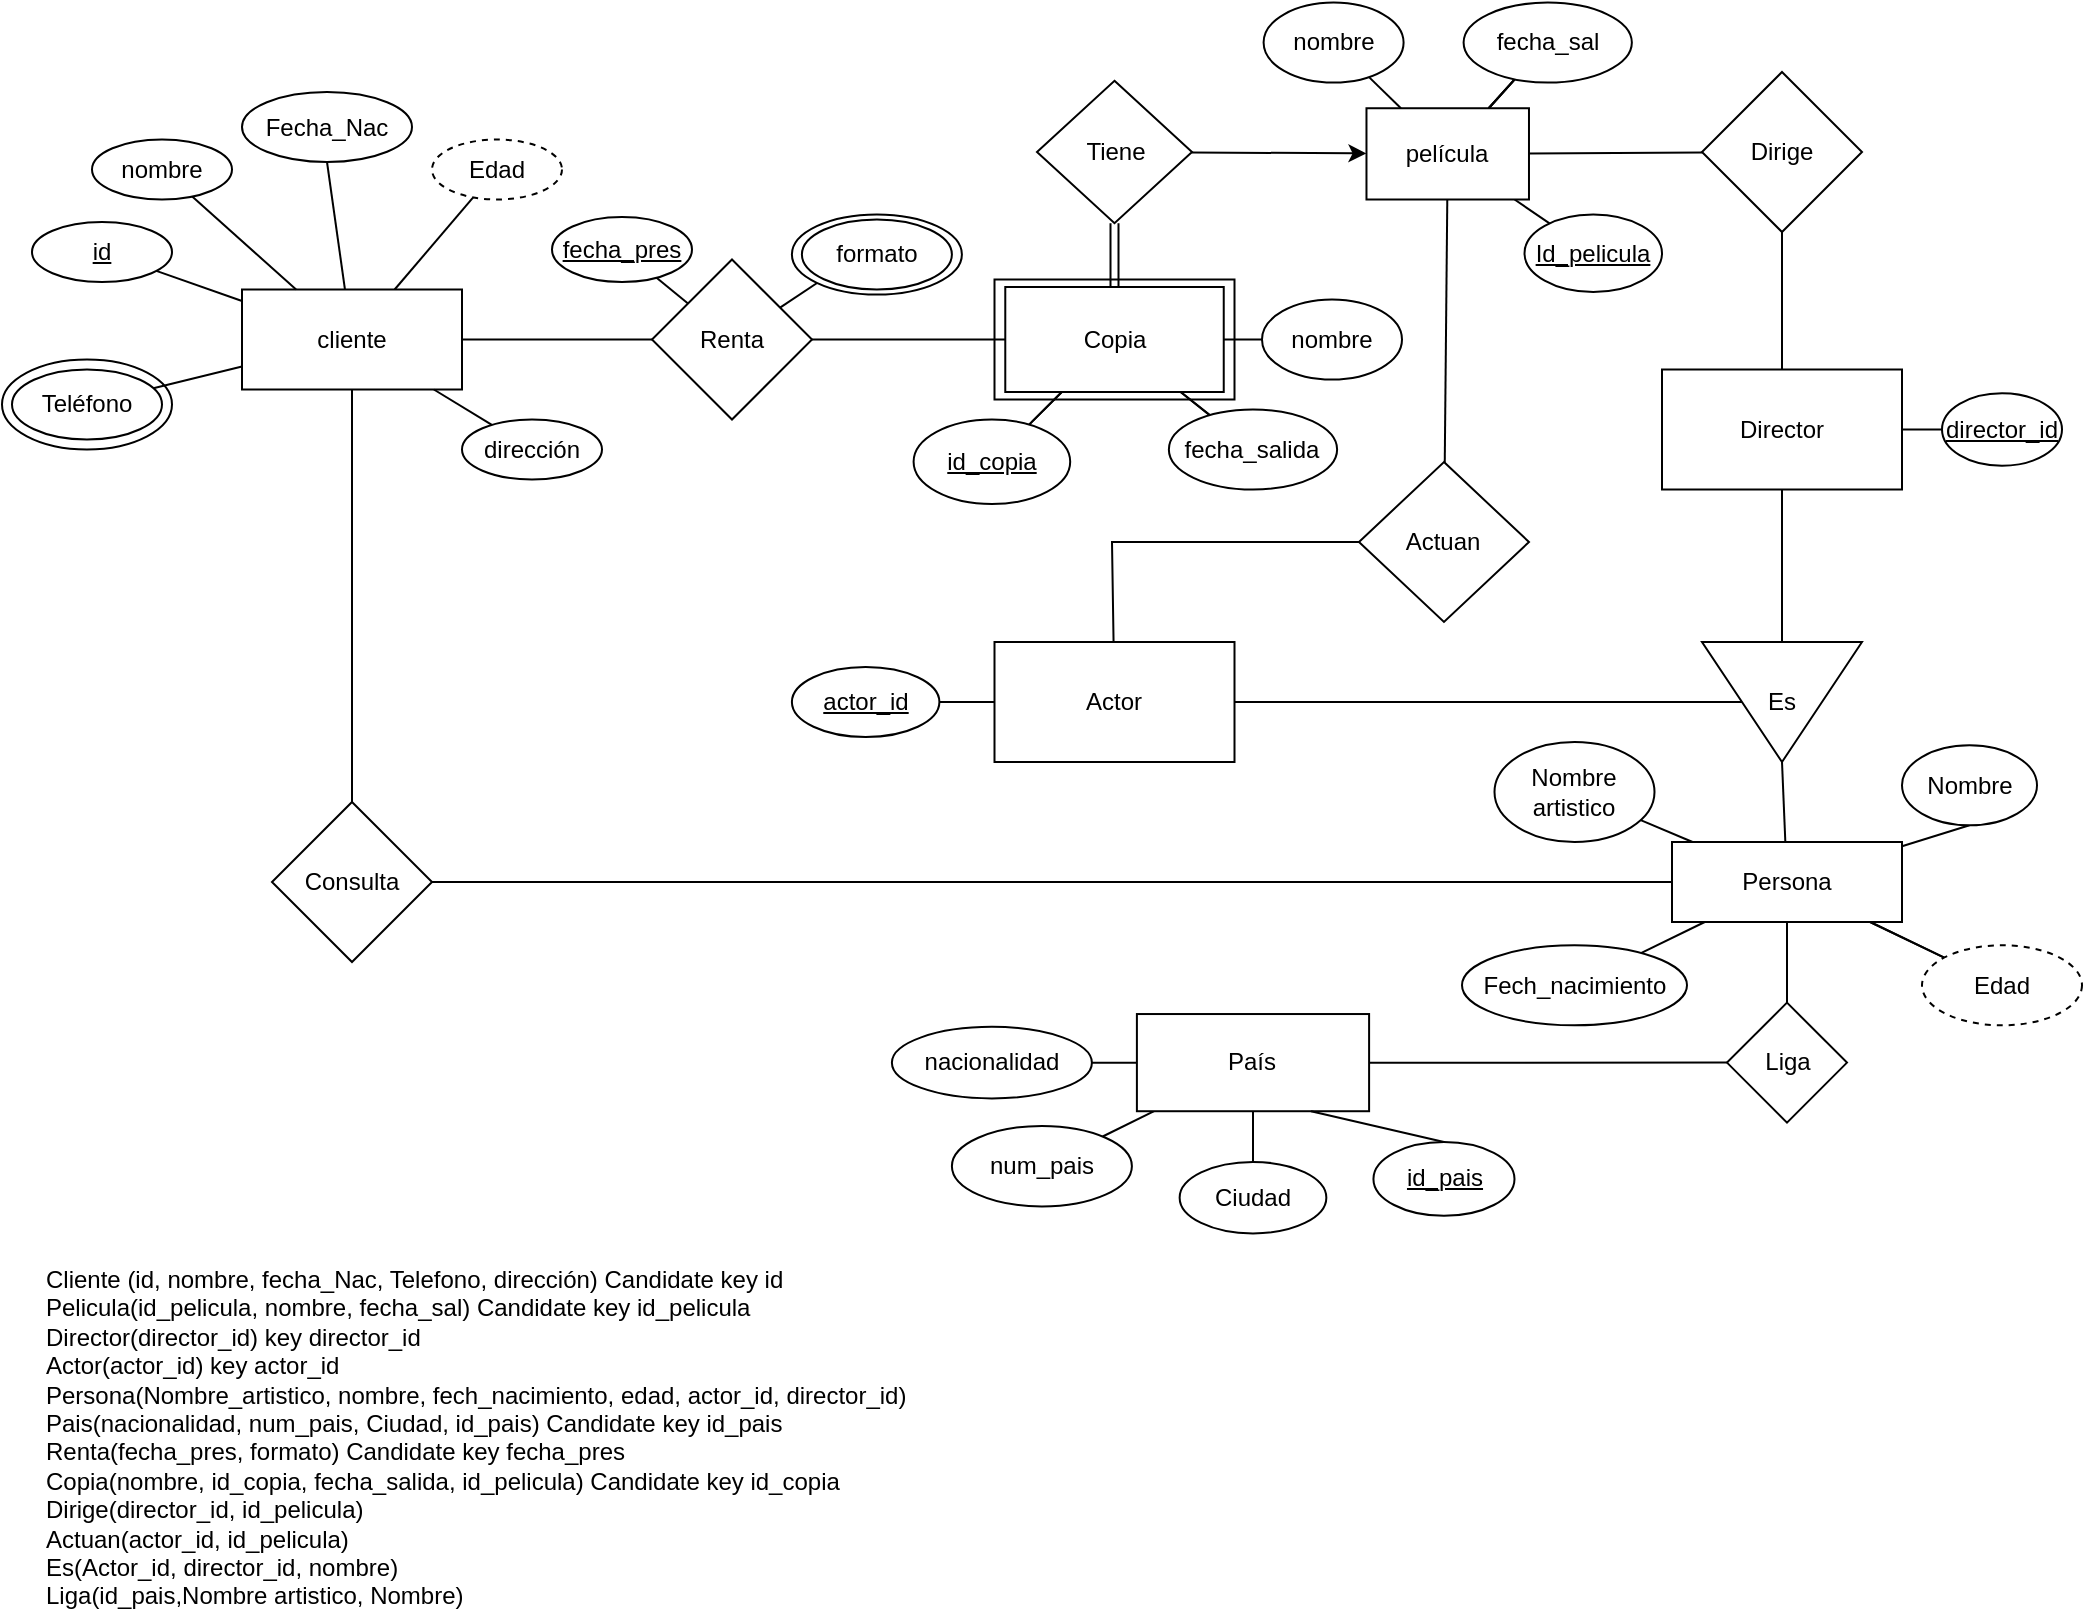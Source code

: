 <mxfile version="17.1.0" type="github">
  <diagram id="XbYHDId6QQW5LhkTKkXW" name="Page-1">
    <mxGraphModel dx="1248" dy="677" grid="1" gridSize="10" guides="1" tooltips="1" connect="1" arrows="1" fold="1" page="1" pageScale="1" pageWidth="1100" pageHeight="850" math="0" shadow="0">
      <root>
        <mxCell id="0" />
        <mxCell id="1" parent="0" />
        <mxCell id="KeWiGIRZNDUcGX5Lr0Es-138" value="" style="rounded=0;whiteSpace=wrap;html=1;" vertex="1" parent="1">
          <mxGeometry x="526.25" y="143.75" width="120" height="60" as="geometry" />
        </mxCell>
        <mxCell id="e1TEVOApzdRCWQLMog-f-6" value="" style="ellipse;whiteSpace=wrap;html=1;rounded=0;" parent="1" vertex="1">
          <mxGeometry x="30" y="183.75" width="85" height="45" as="geometry" />
        </mxCell>
        <mxCell id="vQORHYDYE9qXVt88JkUZ-2" value="" style="rounded=0;orthogonalLoop=1;jettySize=auto;html=1;endArrow=none;endFill=0;" parent="1" source="qhwseymHXmRA8twH0Vjl-1" target="vQORHYDYE9qXVt88JkUZ-1" edge="1">
          <mxGeometry relative="1" as="geometry" />
        </mxCell>
        <mxCell id="e1TEVOApzdRCWQLMog-f-5" value="" style="edgeStyle=none;rounded=0;orthogonalLoop=1;jettySize=auto;html=1;endArrow=none;endFill=0;" parent="1" source="qhwseymHXmRA8twH0Vjl-1" target="e1TEVOApzdRCWQLMog-f-4" edge="1">
          <mxGeometry relative="1" as="geometry" />
        </mxCell>
        <mxCell id="e1TEVOApzdRCWQLMog-f-9" value="" style="edgeStyle=none;rounded=0;orthogonalLoop=1;jettySize=auto;html=1;endArrow=none;endFill=0;entryX=0.5;entryY=1;entryDx=0;entryDy=0;" parent="1" source="qhwseymHXmRA8twH0Vjl-1" target="e1TEVOApzdRCWQLMog-f-8" edge="1">
          <mxGeometry relative="1" as="geometry">
            <mxPoint x="194.407" y="80.292" as="targetPoint" />
          </mxGeometry>
        </mxCell>
        <mxCell id="e1TEVOApzdRCWQLMog-f-16" value="" style="edgeStyle=none;rounded=0;orthogonalLoop=1;jettySize=auto;html=1;endArrow=none;endFill=0;" parent="1" source="qhwseymHXmRA8twH0Vjl-1" target="e1TEVOApzdRCWQLMog-f-15" edge="1">
          <mxGeometry relative="1" as="geometry" />
        </mxCell>
        <mxCell id="e1TEVOApzdRCWQLMog-f-21" value="" style="edgeStyle=none;rounded=0;orthogonalLoop=1;jettySize=auto;html=1;endArrow=none;endFill=0;" parent="1" source="qhwseymHXmRA8twH0Vjl-1" target="e1TEVOApzdRCWQLMog-f-20" edge="1">
          <mxGeometry relative="1" as="geometry" />
        </mxCell>
        <mxCell id="e1TEVOApzdRCWQLMog-f-149" value="" style="edgeStyle=none;rounded=0;orthogonalLoop=1;jettySize=auto;html=1;startArrow=none;startFill=0;endArrow=none;endFill=0;" parent="1" source="qhwseymHXmRA8twH0Vjl-1" target="e1TEVOApzdRCWQLMog-f-148" edge="1">
          <mxGeometry relative="1" as="geometry" />
        </mxCell>
        <mxCell id="qhwseymHXmRA8twH0Vjl-1" value="cliente" style="rounded=0;whiteSpace=wrap;html=1;" parent="1" vertex="1">
          <mxGeometry x="150" y="148.75" width="110" height="50" as="geometry" />
        </mxCell>
        <mxCell id="vQORHYDYE9qXVt88JkUZ-1" value="&lt;u&gt;id&lt;/u&gt;" style="ellipse;whiteSpace=wrap;html=1;rounded=0;" parent="1" vertex="1">
          <mxGeometry x="45" y="115" width="70" height="30" as="geometry" />
        </mxCell>
        <mxCell id="YXDesHnkqgXv9jODjz7c-2" value="" style="edgeStyle=none;rounded=0;orthogonalLoop=1;jettySize=auto;html=1;endArrow=none;endFill=0;" parent="1" source="YXDesHnkqgXv9jODjz7c-1" target="qhwseymHXmRA8twH0Vjl-1" edge="1">
          <mxGeometry relative="1" as="geometry" />
        </mxCell>
        <mxCell id="YXDesHnkqgXv9jODjz7c-1" value="nombre&lt;br&gt;" style="ellipse;whiteSpace=wrap;html=1;rounded=0;" parent="1" vertex="1">
          <mxGeometry x="75" y="73.75" width="70" height="30" as="geometry" />
        </mxCell>
        <mxCell id="e1TEVOApzdRCWQLMog-f-40" value="" style="edgeStyle=none;rounded=0;orthogonalLoop=1;jettySize=auto;html=1;endArrow=none;endFill=0;" parent="1" source="YXDesHnkqgXv9jODjz7c-3" target="qhwseymHXmRA8twH0Vjl-1" edge="1">
          <mxGeometry relative="1" as="geometry" />
        </mxCell>
        <mxCell id="YXDesHnkqgXv9jODjz7c-3" value="dirección" style="ellipse;whiteSpace=wrap;html=1;rounded=0;" parent="1" vertex="1">
          <mxGeometry x="260" y="213.75" width="70" height="30" as="geometry" />
        </mxCell>
        <mxCell id="e1TEVOApzdRCWQLMog-f-4" value="Teléfono" style="ellipse;whiteSpace=wrap;html=1;rounded=0;" parent="1" vertex="1">
          <mxGeometry x="35" y="188.75" width="75" height="35" as="geometry" />
        </mxCell>
        <mxCell id="e1TEVOApzdRCWQLMog-f-8" value="Fecha_Nac" style="ellipse;whiteSpace=wrap;html=1;rounded=0;" parent="1" vertex="1">
          <mxGeometry x="150" y="50" width="85" height="35" as="geometry" />
        </mxCell>
        <mxCell id="e1TEVOApzdRCWQLMog-f-15" value="Edad" style="ellipse;whiteSpace=wrap;html=1;rounded=0;dashed=1;" parent="1" vertex="1">
          <mxGeometry x="245" y="73.75" width="65" height="30" as="geometry" />
        </mxCell>
        <mxCell id="KeWiGIRZNDUcGX5Lr0Es-58" value="" style="edgeStyle=none;rounded=0;orthogonalLoop=1;jettySize=auto;html=1;endArrow=none;endFill=0;" edge="1" parent="1" source="e1TEVOApzdRCWQLMog-f-19" target="KeWiGIRZNDUcGX5Lr0Es-55">
          <mxGeometry relative="1" as="geometry" />
        </mxCell>
        <mxCell id="KeWiGIRZNDUcGX5Lr0Es-68" value="" style="edgeStyle=none;rounded=0;orthogonalLoop=1;jettySize=auto;html=1;endArrow=none;endFill=0;" edge="1" parent="1" source="e1TEVOApzdRCWQLMog-f-19" target="KeWiGIRZNDUcGX5Lr0Es-54">
          <mxGeometry relative="1" as="geometry" />
        </mxCell>
        <mxCell id="KeWiGIRZNDUcGX5Lr0Es-71" value="" style="edgeStyle=none;rounded=0;orthogonalLoop=1;jettySize=auto;html=1;endArrow=none;endFill=0;" edge="1" parent="1" source="e1TEVOApzdRCWQLMog-f-19" target="KeWiGIRZNDUcGX5Lr0Es-70">
          <mxGeometry relative="1" as="geometry" />
        </mxCell>
        <mxCell id="KeWiGIRZNDUcGX5Lr0Es-139" value="" style="edgeStyle=none;rounded=0;orthogonalLoop=1;jettySize=auto;html=1;endArrow=none;endFill=0;" edge="1" parent="1" source="e1TEVOApzdRCWQLMog-f-19" target="KeWiGIRZNDUcGX5Lr0Es-70">
          <mxGeometry relative="1" as="geometry" />
        </mxCell>
        <mxCell id="e1TEVOApzdRCWQLMog-f-19" value="Copia" style="rounded=0;whiteSpace=wrap;html=1;" parent="1" vertex="1">
          <mxGeometry x="531.64" y="147.5" width="109.23" height="52.5" as="geometry" />
        </mxCell>
        <mxCell id="e1TEVOApzdRCWQLMog-f-22" value="" style="edgeStyle=none;rounded=0;orthogonalLoop=1;jettySize=auto;html=1;endArrow=none;endFill=0;" parent="1" source="e1TEVOApzdRCWQLMog-f-20" target="e1TEVOApzdRCWQLMog-f-19" edge="1">
          <mxGeometry relative="1" as="geometry" />
        </mxCell>
        <mxCell id="e1TEVOApzdRCWQLMog-f-24" value="" style="edgeStyle=none;rounded=0;orthogonalLoop=1;jettySize=auto;html=1;endArrow=none;endFill=0;" parent="1" source="e1TEVOApzdRCWQLMog-f-20" target="e1TEVOApzdRCWQLMog-f-23" edge="1">
          <mxGeometry relative="1" as="geometry" />
        </mxCell>
        <mxCell id="e1TEVOApzdRCWQLMog-f-115" value="" style="edgeStyle=none;rounded=0;orthogonalLoop=1;jettySize=auto;html=1;endArrow=none;endFill=0;" parent="1" source="e1TEVOApzdRCWQLMog-f-20" edge="1">
          <mxGeometry relative="1" as="geometry">
            <mxPoint x="441.102" y="143.121" as="targetPoint" />
          </mxGeometry>
        </mxCell>
        <mxCell id="e1TEVOApzdRCWQLMog-f-20" value="Renta" style="rhombus;whiteSpace=wrap;html=1;rounded=0;" parent="1" vertex="1">
          <mxGeometry x="355" y="133.75" width="80" height="80" as="geometry" />
        </mxCell>
        <mxCell id="e1TEVOApzdRCWQLMog-f-23" value="&lt;u&gt;fecha_pres&lt;/u&gt;" style="ellipse;whiteSpace=wrap;html=1;rounded=0;" parent="1" vertex="1">
          <mxGeometry x="305" y="112.5" width="70" height="32.5" as="geometry" />
        </mxCell>
        <mxCell id="e1TEVOApzdRCWQLMog-f-137" value="" style="edgeStyle=none;rounded=0;orthogonalLoop=1;jettySize=auto;html=1;endArrow=none;endFill=0;" parent="1" source="e1TEVOApzdRCWQLMog-f-31" target="e1TEVOApzdRCWQLMog-f-132" edge="1">
          <mxGeometry relative="1" as="geometry" />
        </mxCell>
        <mxCell id="e1TEVOApzdRCWQLMog-f-31" value="Actuan" style="rhombus;whiteSpace=wrap;html=1;rounded=0;" parent="1" vertex="1">
          <mxGeometry x="708.49" y="235" width="85" height="80" as="geometry" />
        </mxCell>
        <mxCell id="e1TEVOApzdRCWQLMog-f-62" value="" style="edgeStyle=none;rounded=0;orthogonalLoop=1;jettySize=auto;html=1;endArrow=none;endFill=0;" parent="1" source="e1TEVOApzdRCWQLMog-f-33" target="e1TEVOApzdRCWQLMog-f-61" edge="1">
          <mxGeometry relative="1" as="geometry" />
        </mxCell>
        <mxCell id="e1TEVOApzdRCWQLMog-f-135" value="" style="edgeStyle=none;rounded=0;orthogonalLoop=1;jettySize=auto;html=1;endArrow=none;endFill=0;" parent="1" source="e1TEVOApzdRCWQLMog-f-33" target="e1TEVOApzdRCWQLMog-f-31" edge="1">
          <mxGeometry relative="1" as="geometry">
            <Array as="points">
              <mxPoint x="585" y="275" />
            </Array>
          </mxGeometry>
        </mxCell>
        <mxCell id="KeWiGIRZNDUcGX5Lr0Es-65" value="" style="edgeStyle=none;rounded=0;orthogonalLoop=1;jettySize=auto;html=1;endArrow=none;endFill=0;" edge="1" parent="1" source="e1TEVOApzdRCWQLMog-f-33" target="KeWiGIRZNDUcGX5Lr0Es-64">
          <mxGeometry relative="1" as="geometry" />
        </mxCell>
        <mxCell id="e1TEVOApzdRCWQLMog-f-33" value="Actor" style="whiteSpace=wrap;html=1;rounded=0;" parent="1" vertex="1">
          <mxGeometry x="526.25" y="325" width="120" height="60" as="geometry" />
        </mxCell>
        <mxCell id="e1TEVOApzdRCWQLMog-f-46" value="" style="edgeStyle=none;rounded=0;orthogonalLoop=1;jettySize=auto;html=1;endArrow=none;endFill=0;" parent="1" source="e1TEVOApzdRCWQLMog-f-43" target="e1TEVOApzdRCWQLMog-f-45" edge="1">
          <mxGeometry relative="1" as="geometry" />
        </mxCell>
        <mxCell id="e1TEVOApzdRCWQLMog-f-134" value="" style="edgeStyle=none;rounded=0;orthogonalLoop=1;jettySize=auto;html=1;endArrow=none;endFill=0;" parent="1" source="e1TEVOApzdRCWQLMog-f-43" target="e1TEVOApzdRCWQLMog-f-132" edge="1">
          <mxGeometry relative="1" as="geometry" />
        </mxCell>
        <mxCell id="e1TEVOApzdRCWQLMog-f-43" value="Dirige" style="rhombus;whiteSpace=wrap;html=1;rounded=0;" parent="1" vertex="1">
          <mxGeometry x="880" y="39.99" width="80" height="80" as="geometry" />
        </mxCell>
        <mxCell id="KeWiGIRZNDUcGX5Lr0Es-67" value="" style="edgeStyle=none;rounded=0;orthogonalLoop=1;jettySize=auto;html=1;endArrow=none;endFill=0;" edge="1" parent="1" source="e1TEVOApzdRCWQLMog-f-45" target="KeWiGIRZNDUcGX5Lr0Es-66">
          <mxGeometry relative="1" as="geometry" />
        </mxCell>
        <mxCell id="e1TEVOApzdRCWQLMog-f-45" value="Director" style="whiteSpace=wrap;html=1;rounded=0;" parent="1" vertex="1">
          <mxGeometry x="860" y="188.75" width="120" height="60" as="geometry" />
        </mxCell>
        <mxCell id="e1TEVOApzdRCWQLMog-f-65" value="" style="edgeStyle=none;rounded=0;orthogonalLoop=1;jettySize=auto;html=1;endArrow=none;endFill=0;" parent="1" source="e1TEVOApzdRCWQLMog-f-61" target="e1TEVOApzdRCWQLMog-f-45" edge="1">
          <mxGeometry relative="1" as="geometry" />
        </mxCell>
        <mxCell id="e1TEVOApzdRCWQLMog-f-67" value="" style="edgeStyle=none;rounded=0;orthogonalLoop=1;jettySize=auto;html=1;endArrow=none;endFill=0;exitX=1;exitY=0.5;exitDx=0;exitDy=0;" parent="1" source="e1TEVOApzdRCWQLMog-f-61" target="e1TEVOApzdRCWQLMog-f-66" edge="1">
          <mxGeometry relative="1" as="geometry">
            <mxPoint x="933.462" y="384.352" as="sourcePoint" />
          </mxGeometry>
        </mxCell>
        <mxCell id="e1TEVOApzdRCWQLMog-f-61" value="Es" style="triangle;whiteSpace=wrap;html=1;rounded=0;direction=south;horizontal=1;" parent="1" vertex="1">
          <mxGeometry x="880" y="325" width="80" height="60" as="geometry" />
        </mxCell>
        <mxCell id="e1TEVOApzdRCWQLMog-f-72" value="" style="edgeStyle=none;rounded=0;orthogonalLoop=1;jettySize=auto;html=1;endArrow=none;endFill=0;" parent="1" source="e1TEVOApzdRCWQLMog-f-66" target="e1TEVOApzdRCWQLMog-f-71" edge="1">
          <mxGeometry relative="1" as="geometry" />
        </mxCell>
        <mxCell id="e1TEVOApzdRCWQLMog-f-97" value="" style="edgeStyle=none;rounded=0;orthogonalLoop=1;jettySize=auto;html=1;endArrow=none;endFill=0;entryX=0.5;entryY=1;entryDx=0;entryDy=0;" parent="1" source="e1TEVOApzdRCWQLMog-f-66" target="e1TEVOApzdRCWQLMog-f-96" edge="1">
          <mxGeometry relative="1" as="geometry">
            <mxPoint x="1003.284" y="422.232" as="targetPoint" />
          </mxGeometry>
        </mxCell>
        <mxCell id="e1TEVOApzdRCWQLMog-f-99" value="" style="edgeStyle=none;rounded=0;orthogonalLoop=1;jettySize=auto;html=1;endArrow=none;endFill=0;" parent="1" source="e1TEVOApzdRCWQLMog-f-66" target="e1TEVOApzdRCWQLMog-f-98" edge="1">
          <mxGeometry relative="1" as="geometry" />
        </mxCell>
        <mxCell id="e1TEVOApzdRCWQLMog-f-101" value="" style="edgeStyle=none;rounded=0;orthogonalLoop=1;jettySize=auto;html=1;endArrow=none;endFill=0;" parent="1" source="e1TEVOApzdRCWQLMog-f-66" target="e1TEVOApzdRCWQLMog-f-100" edge="1">
          <mxGeometry relative="1" as="geometry" />
        </mxCell>
        <mxCell id="e1TEVOApzdRCWQLMog-f-154" value="" style="edgeStyle=none;rounded=0;orthogonalLoop=1;jettySize=auto;html=1;startArrow=none;startFill=0;endArrow=none;endFill=0;" parent="1" source="e1TEVOApzdRCWQLMog-f-66" target="e1TEVOApzdRCWQLMog-f-148" edge="1">
          <mxGeometry relative="1" as="geometry" />
        </mxCell>
        <mxCell id="e1TEVOApzdRCWQLMog-f-157" value="" style="edgeStyle=none;rounded=0;orthogonalLoop=1;jettySize=auto;html=1;startArrow=none;startFill=0;endArrow=none;endFill=0;" parent="1" source="e1TEVOApzdRCWQLMog-f-66" target="e1TEVOApzdRCWQLMog-f-100" edge="1">
          <mxGeometry relative="1" as="geometry" />
        </mxCell>
        <mxCell id="e1TEVOApzdRCWQLMog-f-66" value="Persona" style="whiteSpace=wrap;html=1;rounded=0;" parent="1" vertex="1">
          <mxGeometry x="865" y="425" width="115" height="40" as="geometry" />
        </mxCell>
        <mxCell id="e1TEVOApzdRCWQLMog-f-68" style="edgeStyle=none;rounded=0;orthogonalLoop=1;jettySize=auto;html=1;exitX=0.5;exitY=1;exitDx=0;exitDy=0;endArrow=none;endFill=0;" parent="1" source="e1TEVOApzdRCWQLMog-f-61" target="e1TEVOApzdRCWQLMog-f-61" edge="1">
          <mxGeometry relative="1" as="geometry" />
        </mxCell>
        <mxCell id="e1TEVOApzdRCWQLMog-f-71" value="Liga" style="rhombus;whiteSpace=wrap;html=1;rounded=0;" parent="1" vertex="1">
          <mxGeometry x="892.5" y="505.31" width="60" height="60" as="geometry" />
        </mxCell>
        <mxCell id="e1TEVOApzdRCWQLMog-f-75" style="edgeStyle=none;rounded=0;orthogonalLoop=1;jettySize=auto;html=1;exitX=0.5;exitY=1;exitDx=0;exitDy=0;endArrow=none;endFill=0;" parent="1" edge="1">
          <mxGeometry relative="1" as="geometry">
            <mxPoint x="724.075" y="631.44" as="sourcePoint" />
            <mxPoint x="724.075" y="631.44" as="targetPoint" />
          </mxGeometry>
        </mxCell>
        <mxCell id="e1TEVOApzdRCWQLMog-f-76" style="edgeStyle=none;rounded=0;orthogonalLoop=1;jettySize=auto;html=1;exitX=0.5;exitY=1;exitDx=0;exitDy=0;endArrow=none;endFill=0;" parent="1" edge="1">
          <mxGeometry relative="1" as="geometry">
            <mxPoint x="724.075" y="631.44" as="sourcePoint" />
            <mxPoint x="724.075" y="631.44" as="targetPoint" />
          </mxGeometry>
        </mxCell>
        <mxCell id="e1TEVOApzdRCWQLMog-f-77" style="edgeStyle=none;rounded=0;orthogonalLoop=1;jettySize=auto;html=1;exitX=0.5;exitY=1;exitDx=0;exitDy=0;endArrow=none;endFill=0;" parent="1" edge="1">
          <mxGeometry relative="1" as="geometry">
            <mxPoint x="682.445" y="630.87" as="sourcePoint" />
            <mxPoint x="682.445" y="630.87" as="targetPoint" />
          </mxGeometry>
        </mxCell>
        <mxCell id="e1TEVOApzdRCWQLMog-f-80" value="" style="edgeStyle=none;rounded=0;orthogonalLoop=1;jettySize=auto;html=1;endArrow=none;endFill=0;" parent="1" source="e1TEVOApzdRCWQLMog-f-81" target="e1TEVOApzdRCWQLMog-f-83" edge="1">
          <mxGeometry relative="1" as="geometry" />
        </mxCell>
        <mxCell id="e1TEVOApzdRCWQLMog-f-95" value="" style="edgeStyle=none;rounded=0;orthogonalLoop=1;jettySize=auto;html=1;endArrow=none;endFill=0;" parent="1" source="e1TEVOApzdRCWQLMog-f-81" target="e1TEVOApzdRCWQLMog-f-94" edge="1">
          <mxGeometry relative="1" as="geometry" />
        </mxCell>
        <mxCell id="e1TEVOApzdRCWQLMog-f-120" value="" style="edgeStyle=none;rounded=0;orthogonalLoop=1;jettySize=auto;html=1;endArrow=none;endFill=0;" parent="1" source="e1TEVOApzdRCWQLMog-f-81" target="e1TEVOApzdRCWQLMog-f-82" edge="1">
          <mxGeometry relative="1" as="geometry" />
        </mxCell>
        <mxCell id="e1TEVOApzdRCWQLMog-f-124" value="" style="edgeStyle=none;rounded=0;orthogonalLoop=1;jettySize=auto;html=1;endArrow=none;endFill=0;" parent="1" source="e1TEVOApzdRCWQLMog-f-81" target="e1TEVOApzdRCWQLMog-f-71" edge="1">
          <mxGeometry relative="1" as="geometry" />
        </mxCell>
        <mxCell id="e1TEVOApzdRCWQLMog-f-81" value="País" style="rounded=0;whiteSpace=wrap;html=1;" parent="1" vertex="1">
          <mxGeometry x="597.45" y="511.02" width="116.1" height="48.59" as="geometry" />
        </mxCell>
        <mxCell id="e1TEVOApzdRCWQLMog-f-82" value="nacionalidad" style="ellipse;whiteSpace=wrap;html=1;rounded=0;" parent="1" vertex="1">
          <mxGeometry x="474.95" y="517.43" width="100" height="35.77" as="geometry" />
        </mxCell>
        <mxCell id="e1TEVOApzdRCWQLMog-f-83" value="num_pais" style="ellipse;whiteSpace=wrap;html=1;rounded=0;" parent="1" vertex="1">
          <mxGeometry x="504.95" y="566.97" width="90" height="40.23" as="geometry" />
        </mxCell>
        <mxCell id="e1TEVOApzdRCWQLMog-f-125" style="edgeStyle=none;rounded=0;orthogonalLoop=1;jettySize=auto;html=1;exitX=0.5;exitY=0;exitDx=0;exitDy=0;entryX=0.75;entryY=1;entryDx=0;entryDy=0;endArrow=none;endFill=0;" parent="1" source="e1TEVOApzdRCWQLMog-f-89" target="e1TEVOApzdRCWQLMog-f-81" edge="1">
          <mxGeometry relative="1" as="geometry" />
        </mxCell>
        <mxCell id="e1TEVOApzdRCWQLMog-f-89" value="&lt;u&gt;id_pais&lt;/u&gt;" style="ellipse;whiteSpace=wrap;html=1;rounded=0;" parent="1" vertex="1">
          <mxGeometry x="715.72" y="575" width="70.53" height="36.91" as="geometry" />
        </mxCell>
        <mxCell id="e1TEVOApzdRCWQLMog-f-92" style="edgeStyle=none;rounded=0;orthogonalLoop=1;jettySize=auto;html=1;exitX=0.5;exitY=1;exitDx=0;exitDy=0;endArrow=none;endFill=0;" parent="1" edge="1">
          <mxGeometry relative="1" as="geometry">
            <mxPoint x="556.2" y="536.18" as="sourcePoint" />
            <mxPoint x="556.2" y="536.18" as="targetPoint" />
          </mxGeometry>
        </mxCell>
        <mxCell id="e1TEVOApzdRCWQLMog-f-94" value="Ciudad" style="ellipse;whiteSpace=wrap;html=1;rounded=0;" parent="1" vertex="1">
          <mxGeometry x="618.82" y="585.0" width="73.35" height="35.71" as="geometry" />
        </mxCell>
        <mxCell id="e1TEVOApzdRCWQLMog-f-96" value="Nombre" style="ellipse;whiteSpace=wrap;html=1;rounded=0;" parent="1" vertex="1">
          <mxGeometry x="980" y="376.66" width="67.5" height="40" as="geometry" />
        </mxCell>
        <mxCell id="e1TEVOApzdRCWQLMog-f-98" value="Fech_nacimiento" style="ellipse;whiteSpace=wrap;html=1;rounded=0;" parent="1" vertex="1">
          <mxGeometry x="760" y="476.66" width="112.5" height="40" as="geometry" />
        </mxCell>
        <mxCell id="e1TEVOApzdRCWQLMog-f-100" value="Edad" style="ellipse;whiteSpace=wrap;html=1;rounded=0;dashed=1;" parent="1" vertex="1">
          <mxGeometry x="990" y="476.66" width="80" height="40" as="geometry" />
        </mxCell>
        <mxCell id="e1TEVOApzdRCWQLMog-f-103" style="edgeStyle=none;rounded=0;orthogonalLoop=1;jettySize=auto;html=1;exitX=0;exitY=0.5;exitDx=0;exitDy=0;endArrow=none;endFill=0;" parent="1" source="e1TEVOApzdRCWQLMog-f-66" target="e1TEVOApzdRCWQLMog-f-66" edge="1">
          <mxGeometry relative="1" as="geometry" />
        </mxCell>
        <mxCell id="e1TEVOApzdRCWQLMog-f-104" style="edgeStyle=none;rounded=0;orthogonalLoop=1;jettySize=auto;html=1;exitX=0.75;exitY=0;exitDx=0;exitDy=0;endArrow=none;endFill=0;" parent="1" source="e1TEVOApzdRCWQLMog-f-66" target="e1TEVOApzdRCWQLMog-f-66" edge="1">
          <mxGeometry relative="1" as="geometry" />
        </mxCell>
        <mxCell id="e1TEVOApzdRCWQLMog-f-106" value="" style="edgeStyle=none;rounded=0;orthogonalLoop=1;jettySize=auto;html=1;endArrow=none;endFill=0;" parent="1" source="e1TEVOApzdRCWQLMog-f-105" target="e1TEVOApzdRCWQLMog-f-66" edge="1">
          <mxGeometry relative="1" as="geometry" />
        </mxCell>
        <mxCell id="e1TEVOApzdRCWQLMog-f-105" value="Nombre artistico" style="ellipse;whiteSpace=wrap;html=1;rounded=0;align=center;" parent="1" vertex="1">
          <mxGeometry x="776.25" y="375" width="80" height="50" as="geometry" />
        </mxCell>
        <mxCell id="e1TEVOApzdRCWQLMog-f-116" value="" style="ellipse;whiteSpace=wrap;html=1;" parent="1" vertex="1">
          <mxGeometry x="424.95" y="111.25" width="85" height="40" as="geometry" />
        </mxCell>
        <mxCell id="e1TEVOApzdRCWQLMog-f-114" value="formato" style="ellipse;whiteSpace=wrap;html=1;rounded=0;" parent="1" vertex="1">
          <mxGeometry x="429.95" y="113.75" width="75" height="35" as="geometry" />
        </mxCell>
        <mxCell id="e1TEVOApzdRCWQLMog-f-133" value="" style="edgeStyle=none;rounded=0;orthogonalLoop=1;jettySize=auto;html=1;endArrow=classic;endFill=1;" parent="1" source="e1TEVOApzdRCWQLMog-f-128" target="e1TEVOApzdRCWQLMog-f-132" edge="1">
          <mxGeometry relative="1" as="geometry" />
        </mxCell>
        <mxCell id="e1TEVOApzdRCWQLMog-f-128" value="Tiene" style="rhombus;whiteSpace=wrap;html=1;rounded=0;" parent="1" vertex="1">
          <mxGeometry x="547.5" y="44.37" width="77.5" height="71.25" as="geometry" />
        </mxCell>
        <mxCell id="e1TEVOApzdRCWQLMog-f-139" value="" style="edgeStyle=none;rounded=0;orthogonalLoop=1;jettySize=auto;html=1;endArrow=none;endFill=0;" parent="1" source="e1TEVOApzdRCWQLMog-f-132" target="e1TEVOApzdRCWQLMog-f-138" edge="1">
          <mxGeometry relative="1" as="geometry" />
        </mxCell>
        <mxCell id="e1TEVOApzdRCWQLMog-f-140" value="" style="edgeStyle=none;rounded=0;orthogonalLoop=1;jettySize=auto;html=1;endArrow=none;endFill=0;" parent="1" source="e1TEVOApzdRCWQLMog-f-132" target="e1TEVOApzdRCWQLMog-f-138" edge="1">
          <mxGeometry relative="1" as="geometry" />
        </mxCell>
        <mxCell id="e1TEVOApzdRCWQLMog-f-143" value="" style="edgeStyle=none;rounded=0;orthogonalLoop=1;jettySize=auto;html=1;endArrow=none;endFill=0;" parent="1" source="e1TEVOApzdRCWQLMog-f-132" target="e1TEVOApzdRCWQLMog-f-142" edge="1">
          <mxGeometry relative="1" as="geometry" />
        </mxCell>
        <mxCell id="KeWiGIRZNDUcGX5Lr0Es-74" value="" style="edgeStyle=none;rounded=0;orthogonalLoop=1;jettySize=auto;html=1;endArrow=none;endFill=0;" edge="1" parent="1" source="e1TEVOApzdRCWQLMog-f-132" target="KeWiGIRZNDUcGX5Lr0Es-73">
          <mxGeometry relative="1" as="geometry" />
        </mxCell>
        <mxCell id="e1TEVOApzdRCWQLMog-f-132" value="película" style="whiteSpace=wrap;html=1;rounded=0;" parent="1" vertex="1">
          <mxGeometry x="712.24" y="58.12" width="81.25" height="45.63" as="geometry" />
        </mxCell>
        <mxCell id="e1TEVOApzdRCWQLMog-f-141" value="" style="edgeStyle=none;rounded=0;orthogonalLoop=1;jettySize=auto;html=1;endArrow=none;endFill=0;" parent="1" source="e1TEVOApzdRCWQLMog-f-138" target="e1TEVOApzdRCWQLMog-f-132" edge="1">
          <mxGeometry relative="1" as="geometry" />
        </mxCell>
        <mxCell id="e1TEVOApzdRCWQLMog-f-138" value="fecha_sal" style="ellipse;whiteSpace=wrap;html=1;rounded=0;" parent="1" vertex="1">
          <mxGeometry x="760.8" y="5.31" width="84.13" height="40" as="geometry" />
        </mxCell>
        <mxCell id="e1TEVOApzdRCWQLMog-f-142" value="nombre" style="ellipse;whiteSpace=wrap;html=1;rounded=0;" parent="1" vertex="1">
          <mxGeometry x="660.8" y="5.31" width="70" height="39.99" as="geometry" />
        </mxCell>
        <mxCell id="e1TEVOApzdRCWQLMog-f-148" value="Consulta" style="rhombus;whiteSpace=wrap;html=1;rounded=0;" parent="1" vertex="1">
          <mxGeometry x="165" y="405" width="80" height="80" as="geometry" />
        </mxCell>
        <mxCell id="KeWiGIRZNDUcGX5Lr0Es-60" value="" style="edgeStyle=none;rounded=0;orthogonalLoop=1;jettySize=auto;html=1;endArrow=none;endFill=0;" edge="1" parent="1" source="KeWiGIRZNDUcGX5Lr0Es-54" target="e1TEVOApzdRCWQLMog-f-19">
          <mxGeometry relative="1" as="geometry" />
        </mxCell>
        <mxCell id="KeWiGIRZNDUcGX5Lr0Es-54" value="fecha_salida" style="ellipse;whiteSpace=wrap;html=1;rounded=0;align=center;" vertex="1" parent="1">
          <mxGeometry x="613.43" y="208.75" width="84.13" height="40" as="geometry" />
        </mxCell>
        <mxCell id="KeWiGIRZNDUcGX5Lr0Es-55" value="nombre" style="ellipse;whiteSpace=wrap;html=1;rounded=0;" vertex="1" parent="1">
          <mxGeometry x="660" y="153.76" width="70" height="39.99" as="geometry" />
        </mxCell>
        <mxCell id="KeWiGIRZNDUcGX5Lr0Es-57" style="edgeStyle=none;rounded=0;orthogonalLoop=1;jettySize=auto;html=1;exitX=0.5;exitY=1;exitDx=0;exitDy=0;endArrow=none;endFill=0;" edge="1" parent="1" source="KeWiGIRZNDUcGX5Lr0Es-55" target="KeWiGIRZNDUcGX5Lr0Es-55">
          <mxGeometry relative="1" as="geometry" />
        </mxCell>
        <mxCell id="KeWiGIRZNDUcGX5Lr0Es-64" value="&lt;u&gt;actor_id&lt;/u&gt;" style="ellipse;whiteSpace=wrap;html=1;rounded=0;" vertex="1" parent="1">
          <mxGeometry x="424.95" y="337.5" width="73.75" height="35" as="geometry" />
        </mxCell>
        <mxCell id="KeWiGIRZNDUcGX5Lr0Es-66" value="&lt;u&gt;director_id&lt;/u&gt;" style="ellipse;whiteSpace=wrap;html=1;rounded=0;" vertex="1" parent="1">
          <mxGeometry x="1000" y="200.63" width="60" height="36.25" as="geometry" />
        </mxCell>
        <mxCell id="KeWiGIRZNDUcGX5Lr0Es-70" value="&lt;u&gt;id_copia&lt;/u&gt;" style="ellipse;whiteSpace=wrap;html=1;rounded=0;direction=south;" vertex="1" parent="1">
          <mxGeometry x="485.8" y="213.75" width="78.3" height="42.31" as="geometry" />
        </mxCell>
        <mxCell id="KeWiGIRZNDUcGX5Lr0Es-73" value="&lt;u&gt;Id_pelicula&lt;/u&gt;" style="ellipse;whiteSpace=wrap;html=1;rounded=0;" vertex="1" parent="1">
          <mxGeometry x="791.26" y="111.25" width="68.75" height="38.75" as="geometry" />
        </mxCell>
        <mxCell id="KeWiGIRZNDUcGX5Lr0Es-76" style="edgeStyle=none;rounded=0;orthogonalLoop=1;jettySize=auto;html=1;exitX=0.5;exitY=0;exitDx=0;exitDy=0;endArrow=none;endFill=0;" edge="1" parent="1" source="YXDesHnkqgXv9jODjz7c-3" target="YXDesHnkqgXv9jODjz7c-3">
          <mxGeometry relative="1" as="geometry" />
        </mxCell>
        <mxCell id="KeWiGIRZNDUcGX5Lr0Es-149" value="" style="shape=link;html=1;rounded=0;startArrow=none;startFill=0;endArrow=none;endFill=0;exitX=0.5;exitY=1;exitDx=0;exitDy=0;entryX=0.5;entryY=0;entryDx=0;entryDy=0;" edge="1" parent="1" source="e1TEVOApzdRCWQLMog-f-128" target="e1TEVOApzdRCWQLMog-f-19">
          <mxGeometry width="100" relative="1" as="geometry">
            <mxPoint x="592.17" y="119.99" as="sourcePoint" />
            <mxPoint x="692.17" y="119.99" as="targetPoint" />
          </mxGeometry>
        </mxCell>
        <mxCell id="KeWiGIRZNDUcGX5Lr0Es-199" value="Cliente (id, nombre, fecha_Nac, Telefono, dirección) Candidate key id&#xa;Pelicula(id_pelicula, nombre, fecha_sal) Candidate key id_pelicula&#xa;Director(director_id) key director_id&#xa;Actor(actor_id) key actor_id&#xa;Persona(Nombre_artistico, nombre, fech_nacimiento, edad, actor_id, director_id) &#xa;Pais(nacionalidad, num_pais, Ciudad, id_pais) Candidate key id_pais&#xa;Renta(fecha_pres, formato) Candidate key fecha_pres&#xa;Copia(nombre, id_copia, fecha_salida, id_pelicula) Candidate key id_copia&#xa;Dirige(director_id, id_pelicula)&#xa;Actuan(actor_id, id_pelicula)&#xa;Es(Actor_id, director_id, nombre)&#xa;Liga(id_pais,Nombre artistico, Nombre)" style="text;whiteSpace=wrap;html=1;" vertex="1" parent="1">
          <mxGeometry x="49.95" y="630" width="460" height="180" as="geometry" />
        </mxCell>
      </root>
    </mxGraphModel>
  </diagram>
</mxfile>
